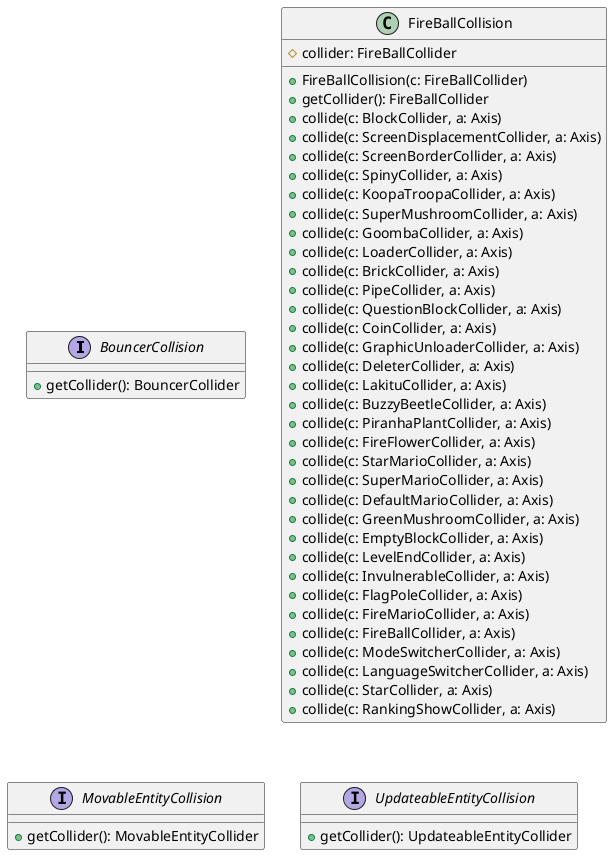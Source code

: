 @startuml
interface BouncerCollision {
   +getCollider(): BouncerCollider 
}

class FireBallCollision {
   #collider: FireBallCollider
   +FireBallCollision(c: FireBallCollider)
   +getCollider(): FireBallCollider 
   +collide(c: BlockCollider, a: Axis)
   +collide(c: ScreenDisplacementCollider, a: Axis)
   +collide(c: ScreenBorderCollider, a: Axis)
   +collide(c: SpinyCollider, a: Axis)
   +collide(c: KoopaTroopaCollider, a: Axis)
   +collide(c: SuperMushroomCollider, a: Axis)
   +collide(c: GoombaCollider, a: Axis)
   +collide(c: LoaderCollider, a: Axis)
   +collide(c: BrickCollider, a: Axis)
   +collide(c: PipeCollider, a: Axis)
   +collide(c: QuestionBlockCollider, a: Axis)
   +collide(c: CoinCollider, a: Axis)
   +collide(c: GraphicUnloaderCollider, a: Axis)
   +collide(c: DeleterCollider, a: Axis)
   +collide(c: LakituCollider, a: Axis)
   +collide(c: BuzzyBeetleCollider, a: Axis)
   +collide(c: PiranhaPlantCollider, a: Axis)
   +collide(c: FireFlowerCollider, a: Axis)
   +collide(c: StarMarioCollider, a: Axis)
   +collide(c: SuperMarioCollider, a: Axis)
   +collide(c: DefaultMarioCollider, a: Axis)
   +collide(c: GreenMushroomCollider, a: Axis)
   +collide(c: EmptyBlockCollider, a: Axis)
   +collide(c: LevelEndCollider, a: Axis)
   +collide(c: InvulnerableCollider, a: Axis)
   +collide(c: FlagPoleCollider, a: Axis)
   +collide(c: FireMarioCollider, a: Axis)
   +collide(c: FireBallCollider, a: Axis)
   +collide(c: ModeSwitcherCollider, a: Axis)
   +collide(c: LanguageSwitcherCollider, a: Axis)
   +collide(c: StarCollider, a: Axis)
   +collide(c: RankingShowCollider, a: Axis)
}

interface MovableEntityCollision {
   +getCollider(): MovableEntityCollider 
}

interface UpdateableEntityCollision {
   +getCollider(): UpdateableEntityCollider 
}

@enduml
